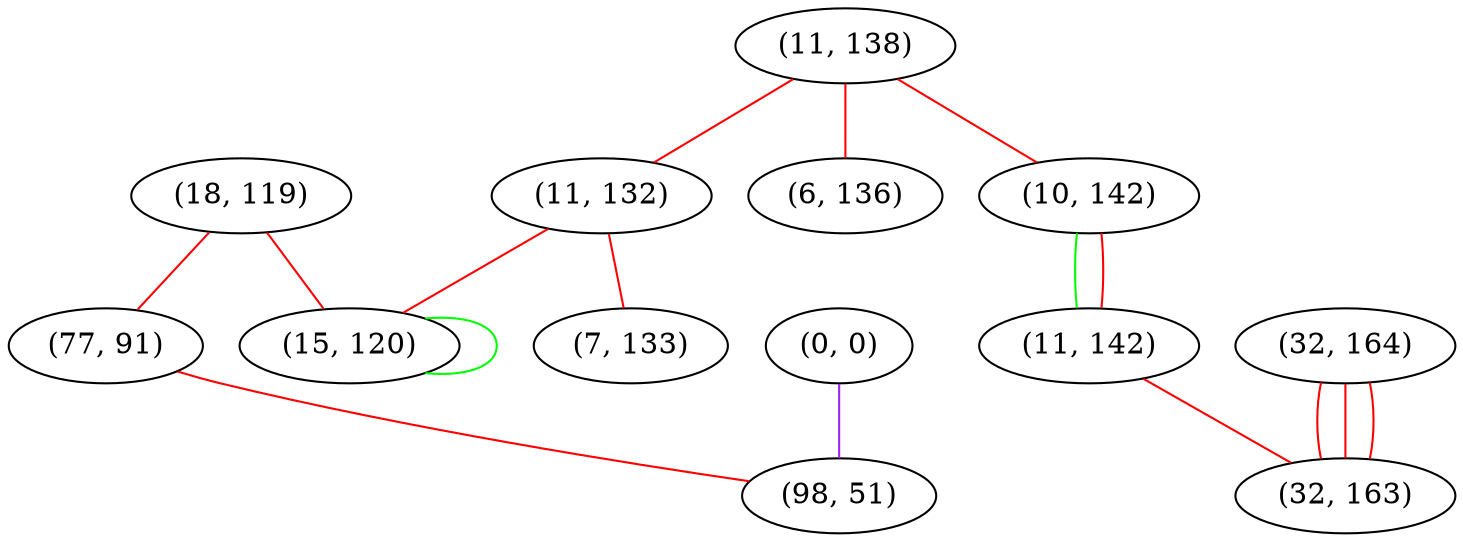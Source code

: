 graph "" {
"(18, 119)";
"(11, 138)";
"(0, 0)";
"(11, 132)";
"(6, 136)";
"(10, 142)";
"(7, 133)";
"(11, 142)";
"(32, 164)";
"(15, 120)";
"(32, 163)";
"(77, 91)";
"(98, 51)";
"(18, 119)" -- "(15, 120)"  [color=red, key=0, weight=1];
"(18, 119)" -- "(77, 91)"  [color=red, key=0, weight=1];
"(11, 138)" -- "(10, 142)"  [color=red, key=0, weight=1];
"(11, 138)" -- "(11, 132)"  [color=red, key=0, weight=1];
"(11, 138)" -- "(6, 136)"  [color=red, key=0, weight=1];
"(0, 0)" -- "(98, 51)"  [color=purple, key=0, weight=4];
"(11, 132)" -- "(7, 133)"  [color=red, key=0, weight=1];
"(11, 132)" -- "(15, 120)"  [color=red, key=0, weight=1];
"(10, 142)" -- "(11, 142)"  [color=green, key=0, weight=2];
"(10, 142)" -- "(11, 142)"  [color=red, key=1, weight=1];
"(11, 142)" -- "(32, 163)"  [color=red, key=0, weight=1];
"(32, 164)" -- "(32, 163)"  [color=red, key=0, weight=1];
"(32, 164)" -- "(32, 163)"  [color=red, key=1, weight=1];
"(32, 164)" -- "(32, 163)"  [color=red, key=2, weight=1];
"(15, 120)" -- "(15, 120)"  [color=green, key=0, weight=2];
"(77, 91)" -- "(98, 51)"  [color=red, key=0, weight=1];
}
